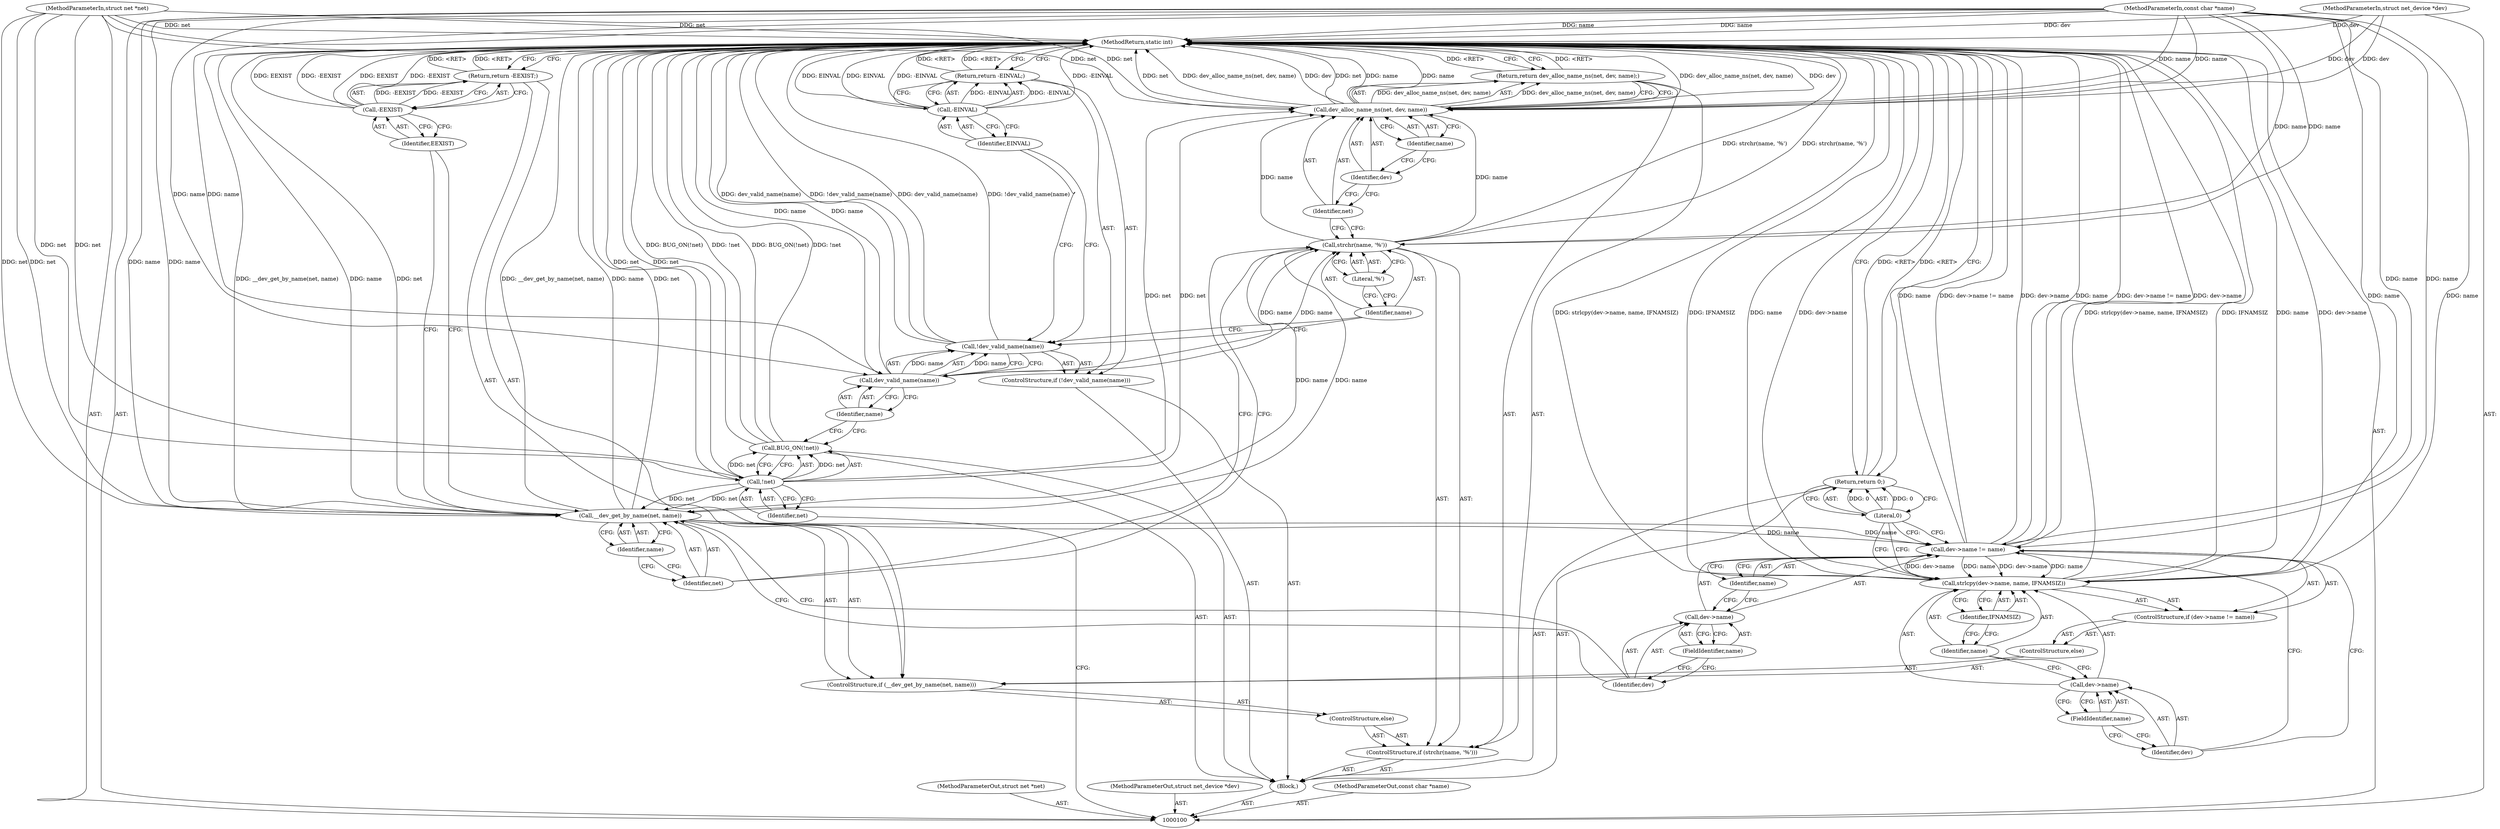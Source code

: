 digraph "1_linux_0ad646c81b2182f7fa67ec0c8c825e0ee165696d_0" {
"1000147" [label="(MethodReturn,static int)"];
"1000101" [label="(MethodParameterIn,struct net *net)"];
"1000205" [label="(MethodParameterOut,struct net *net)"];
"1000115" [label="(ControlStructure,if (strchr(name, '%')))"];
"1000117" [label="(Identifier,name)"];
"1000118" [label="(Literal,'%')"];
"1000116" [label="(Call,strchr(name, '%'))"];
"1000119" [label="(Return,return dev_alloc_name_ns(net, dev, name);)"];
"1000121" [label="(Identifier,net)"];
"1000122" [label="(Identifier,dev)"];
"1000123" [label="(Identifier,name)"];
"1000120" [label="(Call,dev_alloc_name_ns(net, dev, name))"];
"1000124" [label="(ControlStructure,else)"];
"1000126" [label="(Call,__dev_get_by_name(net, name))"];
"1000127" [label="(Identifier,net)"];
"1000128" [label="(Identifier,name)"];
"1000125" [label="(ControlStructure,if (__dev_get_by_name(net, name)))"];
"1000131" [label="(Identifier,EEXIST)"];
"1000129" [label="(Return,return -EEXIST;)"];
"1000130" [label="(Call,-EEXIST)"];
"1000132" [label="(ControlStructure,else)"];
"1000134" [label="(Call,dev->name != name)"];
"1000135" [label="(Call,dev->name)"];
"1000136" [label="(Identifier,dev)"];
"1000137" [label="(FieldIdentifier,name)"];
"1000138" [label="(Identifier,name)"];
"1000133" [label="(ControlStructure,if (dev->name != name))"];
"1000140" [label="(Call,dev->name)"];
"1000141" [label="(Identifier,dev)"];
"1000142" [label="(FieldIdentifier,name)"];
"1000139" [label="(Call,strlcpy(dev->name, name, IFNAMSIZ))"];
"1000143" [label="(Identifier,name)"];
"1000144" [label="(Identifier,IFNAMSIZ)"];
"1000145" [label="(Return,return 0;)"];
"1000146" [label="(Literal,0)"];
"1000102" [label="(MethodParameterIn,struct net_device *dev)"];
"1000206" [label="(MethodParameterOut,struct net_device *dev)"];
"1000103" [label="(MethodParameterIn,const char *name)"];
"1000207" [label="(MethodParameterOut,const char *name)"];
"1000104" [label="(Block,)"];
"1000107" [label="(Identifier,net)"];
"1000105" [label="(Call,BUG_ON(!net))"];
"1000106" [label="(Call,!net)"];
"1000108" [label="(ControlStructure,if (!dev_valid_name(name)))"];
"1000111" [label="(Identifier,name)"];
"1000109" [label="(Call,!dev_valid_name(name))"];
"1000110" [label="(Call,dev_valid_name(name))"];
"1000114" [label="(Identifier,EINVAL)"];
"1000112" [label="(Return,return -EINVAL;)"];
"1000113" [label="(Call,-EINVAL)"];
"1000147" -> "1000100"  [label="AST: "];
"1000147" -> "1000112"  [label="CFG: "];
"1000147" -> "1000119"  [label="CFG: "];
"1000147" -> "1000129"  [label="CFG: "];
"1000147" -> "1000145"  [label="CFG: "];
"1000145" -> "1000147"  [label="DDG: <RET>"];
"1000106" -> "1000147"  [label="DDG: net"];
"1000105" -> "1000147"  [label="DDG: BUG_ON(!net)"];
"1000105" -> "1000147"  [label="DDG: !net"];
"1000113" -> "1000147"  [label="DDG: EINVAL"];
"1000113" -> "1000147"  [label="DDG: -EINVAL"];
"1000139" -> "1000147"  [label="DDG: dev->name"];
"1000139" -> "1000147"  [label="DDG: strlcpy(dev->name, name, IFNAMSIZ)"];
"1000139" -> "1000147"  [label="DDG: IFNAMSIZ"];
"1000139" -> "1000147"  [label="DDG: name"];
"1000120" -> "1000147"  [label="DDG: net"];
"1000120" -> "1000147"  [label="DDG: name"];
"1000120" -> "1000147"  [label="DDG: dev_alloc_name_ns(net, dev, name)"];
"1000120" -> "1000147"  [label="DDG: dev"];
"1000126" -> "1000147"  [label="DDG: net"];
"1000126" -> "1000147"  [label="DDG: __dev_get_by_name(net, name)"];
"1000126" -> "1000147"  [label="DDG: name"];
"1000102" -> "1000147"  [label="DDG: dev"];
"1000130" -> "1000147"  [label="DDG: EEXIST"];
"1000130" -> "1000147"  [label="DDG: -EEXIST"];
"1000103" -> "1000147"  [label="DDG: name"];
"1000134" -> "1000147"  [label="DDG: dev->name != name"];
"1000134" -> "1000147"  [label="DDG: dev->name"];
"1000134" -> "1000147"  [label="DDG: name"];
"1000101" -> "1000147"  [label="DDG: net"];
"1000109" -> "1000147"  [label="DDG: dev_valid_name(name)"];
"1000109" -> "1000147"  [label="DDG: !dev_valid_name(name)"];
"1000110" -> "1000147"  [label="DDG: name"];
"1000116" -> "1000147"  [label="DDG: strchr(name, '%')"];
"1000119" -> "1000147"  [label="DDG: <RET>"];
"1000129" -> "1000147"  [label="DDG: <RET>"];
"1000112" -> "1000147"  [label="DDG: <RET>"];
"1000101" -> "1000100"  [label="AST: "];
"1000101" -> "1000147"  [label="DDG: net"];
"1000101" -> "1000106"  [label="DDG: net"];
"1000101" -> "1000120"  [label="DDG: net"];
"1000101" -> "1000126"  [label="DDG: net"];
"1000205" -> "1000100"  [label="AST: "];
"1000115" -> "1000104"  [label="AST: "];
"1000116" -> "1000115"  [label="AST: "];
"1000119" -> "1000115"  [label="AST: "];
"1000124" -> "1000115"  [label="AST: "];
"1000117" -> "1000116"  [label="AST: "];
"1000117" -> "1000109"  [label="CFG: "];
"1000118" -> "1000117"  [label="CFG: "];
"1000118" -> "1000116"  [label="AST: "];
"1000118" -> "1000117"  [label="CFG: "];
"1000116" -> "1000118"  [label="CFG: "];
"1000116" -> "1000115"  [label="AST: "];
"1000116" -> "1000118"  [label="CFG: "];
"1000117" -> "1000116"  [label="AST: "];
"1000118" -> "1000116"  [label="AST: "];
"1000121" -> "1000116"  [label="CFG: "];
"1000127" -> "1000116"  [label="CFG: "];
"1000116" -> "1000147"  [label="DDG: strchr(name, '%')"];
"1000110" -> "1000116"  [label="DDG: name"];
"1000103" -> "1000116"  [label="DDG: name"];
"1000116" -> "1000120"  [label="DDG: name"];
"1000116" -> "1000126"  [label="DDG: name"];
"1000119" -> "1000115"  [label="AST: "];
"1000119" -> "1000120"  [label="CFG: "];
"1000120" -> "1000119"  [label="AST: "];
"1000147" -> "1000119"  [label="CFG: "];
"1000119" -> "1000147"  [label="DDG: <RET>"];
"1000120" -> "1000119"  [label="DDG: dev_alloc_name_ns(net, dev, name)"];
"1000121" -> "1000120"  [label="AST: "];
"1000121" -> "1000116"  [label="CFG: "];
"1000122" -> "1000121"  [label="CFG: "];
"1000122" -> "1000120"  [label="AST: "];
"1000122" -> "1000121"  [label="CFG: "];
"1000123" -> "1000122"  [label="CFG: "];
"1000123" -> "1000120"  [label="AST: "];
"1000123" -> "1000122"  [label="CFG: "];
"1000120" -> "1000123"  [label="CFG: "];
"1000120" -> "1000119"  [label="AST: "];
"1000120" -> "1000123"  [label="CFG: "];
"1000121" -> "1000120"  [label="AST: "];
"1000122" -> "1000120"  [label="AST: "];
"1000123" -> "1000120"  [label="AST: "];
"1000119" -> "1000120"  [label="CFG: "];
"1000120" -> "1000147"  [label="DDG: net"];
"1000120" -> "1000147"  [label="DDG: name"];
"1000120" -> "1000147"  [label="DDG: dev_alloc_name_ns(net, dev, name)"];
"1000120" -> "1000147"  [label="DDG: dev"];
"1000120" -> "1000119"  [label="DDG: dev_alloc_name_ns(net, dev, name)"];
"1000106" -> "1000120"  [label="DDG: net"];
"1000101" -> "1000120"  [label="DDG: net"];
"1000102" -> "1000120"  [label="DDG: dev"];
"1000116" -> "1000120"  [label="DDG: name"];
"1000103" -> "1000120"  [label="DDG: name"];
"1000124" -> "1000115"  [label="AST: "];
"1000125" -> "1000124"  [label="AST: "];
"1000126" -> "1000125"  [label="AST: "];
"1000126" -> "1000128"  [label="CFG: "];
"1000127" -> "1000126"  [label="AST: "];
"1000128" -> "1000126"  [label="AST: "];
"1000131" -> "1000126"  [label="CFG: "];
"1000136" -> "1000126"  [label="CFG: "];
"1000126" -> "1000147"  [label="DDG: net"];
"1000126" -> "1000147"  [label="DDG: __dev_get_by_name(net, name)"];
"1000126" -> "1000147"  [label="DDG: name"];
"1000106" -> "1000126"  [label="DDG: net"];
"1000101" -> "1000126"  [label="DDG: net"];
"1000116" -> "1000126"  [label="DDG: name"];
"1000103" -> "1000126"  [label="DDG: name"];
"1000126" -> "1000134"  [label="DDG: name"];
"1000127" -> "1000126"  [label="AST: "];
"1000127" -> "1000116"  [label="CFG: "];
"1000128" -> "1000127"  [label="CFG: "];
"1000128" -> "1000126"  [label="AST: "];
"1000128" -> "1000127"  [label="CFG: "];
"1000126" -> "1000128"  [label="CFG: "];
"1000125" -> "1000124"  [label="AST: "];
"1000126" -> "1000125"  [label="AST: "];
"1000129" -> "1000125"  [label="AST: "];
"1000132" -> "1000125"  [label="AST: "];
"1000131" -> "1000130"  [label="AST: "];
"1000131" -> "1000126"  [label="CFG: "];
"1000130" -> "1000131"  [label="CFG: "];
"1000129" -> "1000125"  [label="AST: "];
"1000129" -> "1000130"  [label="CFG: "];
"1000130" -> "1000129"  [label="AST: "];
"1000147" -> "1000129"  [label="CFG: "];
"1000129" -> "1000147"  [label="DDG: <RET>"];
"1000130" -> "1000129"  [label="DDG: -EEXIST"];
"1000130" -> "1000129"  [label="AST: "];
"1000130" -> "1000131"  [label="CFG: "];
"1000131" -> "1000130"  [label="AST: "];
"1000129" -> "1000130"  [label="CFG: "];
"1000130" -> "1000147"  [label="DDG: EEXIST"];
"1000130" -> "1000147"  [label="DDG: -EEXIST"];
"1000130" -> "1000129"  [label="DDG: -EEXIST"];
"1000132" -> "1000125"  [label="AST: "];
"1000133" -> "1000132"  [label="AST: "];
"1000134" -> "1000133"  [label="AST: "];
"1000134" -> "1000138"  [label="CFG: "];
"1000135" -> "1000134"  [label="AST: "];
"1000138" -> "1000134"  [label="AST: "];
"1000141" -> "1000134"  [label="CFG: "];
"1000146" -> "1000134"  [label="CFG: "];
"1000134" -> "1000147"  [label="DDG: dev->name != name"];
"1000134" -> "1000147"  [label="DDG: dev->name"];
"1000134" -> "1000147"  [label="DDG: name"];
"1000126" -> "1000134"  [label="DDG: name"];
"1000103" -> "1000134"  [label="DDG: name"];
"1000134" -> "1000139"  [label="DDG: dev->name"];
"1000134" -> "1000139"  [label="DDG: name"];
"1000135" -> "1000134"  [label="AST: "];
"1000135" -> "1000137"  [label="CFG: "];
"1000136" -> "1000135"  [label="AST: "];
"1000137" -> "1000135"  [label="AST: "];
"1000138" -> "1000135"  [label="CFG: "];
"1000136" -> "1000135"  [label="AST: "];
"1000136" -> "1000126"  [label="CFG: "];
"1000137" -> "1000136"  [label="CFG: "];
"1000137" -> "1000135"  [label="AST: "];
"1000137" -> "1000136"  [label="CFG: "];
"1000135" -> "1000137"  [label="CFG: "];
"1000138" -> "1000134"  [label="AST: "];
"1000138" -> "1000135"  [label="CFG: "];
"1000134" -> "1000138"  [label="CFG: "];
"1000133" -> "1000132"  [label="AST: "];
"1000134" -> "1000133"  [label="AST: "];
"1000139" -> "1000133"  [label="AST: "];
"1000140" -> "1000139"  [label="AST: "];
"1000140" -> "1000142"  [label="CFG: "];
"1000141" -> "1000140"  [label="AST: "];
"1000142" -> "1000140"  [label="AST: "];
"1000143" -> "1000140"  [label="CFG: "];
"1000141" -> "1000140"  [label="AST: "];
"1000141" -> "1000134"  [label="CFG: "];
"1000142" -> "1000141"  [label="CFG: "];
"1000142" -> "1000140"  [label="AST: "];
"1000142" -> "1000141"  [label="CFG: "];
"1000140" -> "1000142"  [label="CFG: "];
"1000139" -> "1000133"  [label="AST: "];
"1000139" -> "1000144"  [label="CFG: "];
"1000140" -> "1000139"  [label="AST: "];
"1000143" -> "1000139"  [label="AST: "];
"1000144" -> "1000139"  [label="AST: "];
"1000146" -> "1000139"  [label="CFG: "];
"1000139" -> "1000147"  [label="DDG: dev->name"];
"1000139" -> "1000147"  [label="DDG: strlcpy(dev->name, name, IFNAMSIZ)"];
"1000139" -> "1000147"  [label="DDG: IFNAMSIZ"];
"1000139" -> "1000147"  [label="DDG: name"];
"1000134" -> "1000139"  [label="DDG: dev->name"];
"1000134" -> "1000139"  [label="DDG: name"];
"1000103" -> "1000139"  [label="DDG: name"];
"1000143" -> "1000139"  [label="AST: "];
"1000143" -> "1000140"  [label="CFG: "];
"1000144" -> "1000143"  [label="CFG: "];
"1000144" -> "1000139"  [label="AST: "];
"1000144" -> "1000143"  [label="CFG: "];
"1000139" -> "1000144"  [label="CFG: "];
"1000145" -> "1000104"  [label="AST: "];
"1000145" -> "1000146"  [label="CFG: "];
"1000146" -> "1000145"  [label="AST: "];
"1000147" -> "1000145"  [label="CFG: "];
"1000145" -> "1000147"  [label="DDG: <RET>"];
"1000146" -> "1000145"  [label="DDG: 0"];
"1000146" -> "1000145"  [label="AST: "];
"1000146" -> "1000139"  [label="CFG: "];
"1000146" -> "1000134"  [label="CFG: "];
"1000145" -> "1000146"  [label="CFG: "];
"1000146" -> "1000145"  [label="DDG: 0"];
"1000102" -> "1000100"  [label="AST: "];
"1000102" -> "1000147"  [label="DDG: dev"];
"1000102" -> "1000120"  [label="DDG: dev"];
"1000206" -> "1000100"  [label="AST: "];
"1000103" -> "1000100"  [label="AST: "];
"1000103" -> "1000147"  [label="DDG: name"];
"1000103" -> "1000110"  [label="DDG: name"];
"1000103" -> "1000116"  [label="DDG: name"];
"1000103" -> "1000120"  [label="DDG: name"];
"1000103" -> "1000126"  [label="DDG: name"];
"1000103" -> "1000134"  [label="DDG: name"];
"1000103" -> "1000139"  [label="DDG: name"];
"1000207" -> "1000100"  [label="AST: "];
"1000104" -> "1000100"  [label="AST: "];
"1000105" -> "1000104"  [label="AST: "];
"1000108" -> "1000104"  [label="AST: "];
"1000115" -> "1000104"  [label="AST: "];
"1000145" -> "1000104"  [label="AST: "];
"1000107" -> "1000106"  [label="AST: "];
"1000107" -> "1000100"  [label="CFG: "];
"1000106" -> "1000107"  [label="CFG: "];
"1000105" -> "1000104"  [label="AST: "];
"1000105" -> "1000106"  [label="CFG: "];
"1000106" -> "1000105"  [label="AST: "];
"1000111" -> "1000105"  [label="CFG: "];
"1000105" -> "1000147"  [label="DDG: BUG_ON(!net)"];
"1000105" -> "1000147"  [label="DDG: !net"];
"1000106" -> "1000105"  [label="DDG: net"];
"1000106" -> "1000105"  [label="AST: "];
"1000106" -> "1000107"  [label="CFG: "];
"1000107" -> "1000106"  [label="AST: "];
"1000105" -> "1000106"  [label="CFG: "];
"1000106" -> "1000147"  [label="DDG: net"];
"1000106" -> "1000105"  [label="DDG: net"];
"1000101" -> "1000106"  [label="DDG: net"];
"1000106" -> "1000120"  [label="DDG: net"];
"1000106" -> "1000126"  [label="DDG: net"];
"1000108" -> "1000104"  [label="AST: "];
"1000109" -> "1000108"  [label="AST: "];
"1000112" -> "1000108"  [label="AST: "];
"1000111" -> "1000110"  [label="AST: "];
"1000111" -> "1000105"  [label="CFG: "];
"1000110" -> "1000111"  [label="CFG: "];
"1000109" -> "1000108"  [label="AST: "];
"1000109" -> "1000110"  [label="CFG: "];
"1000110" -> "1000109"  [label="AST: "];
"1000114" -> "1000109"  [label="CFG: "];
"1000117" -> "1000109"  [label="CFG: "];
"1000109" -> "1000147"  [label="DDG: dev_valid_name(name)"];
"1000109" -> "1000147"  [label="DDG: !dev_valid_name(name)"];
"1000110" -> "1000109"  [label="DDG: name"];
"1000110" -> "1000109"  [label="AST: "];
"1000110" -> "1000111"  [label="CFG: "];
"1000111" -> "1000110"  [label="AST: "];
"1000109" -> "1000110"  [label="CFG: "];
"1000110" -> "1000147"  [label="DDG: name"];
"1000110" -> "1000109"  [label="DDG: name"];
"1000103" -> "1000110"  [label="DDG: name"];
"1000110" -> "1000116"  [label="DDG: name"];
"1000114" -> "1000113"  [label="AST: "];
"1000114" -> "1000109"  [label="CFG: "];
"1000113" -> "1000114"  [label="CFG: "];
"1000112" -> "1000108"  [label="AST: "];
"1000112" -> "1000113"  [label="CFG: "];
"1000113" -> "1000112"  [label="AST: "];
"1000147" -> "1000112"  [label="CFG: "];
"1000112" -> "1000147"  [label="DDG: <RET>"];
"1000113" -> "1000112"  [label="DDG: -EINVAL"];
"1000113" -> "1000112"  [label="AST: "];
"1000113" -> "1000114"  [label="CFG: "];
"1000114" -> "1000113"  [label="AST: "];
"1000112" -> "1000113"  [label="CFG: "];
"1000113" -> "1000147"  [label="DDG: EINVAL"];
"1000113" -> "1000147"  [label="DDG: -EINVAL"];
"1000113" -> "1000112"  [label="DDG: -EINVAL"];
}
